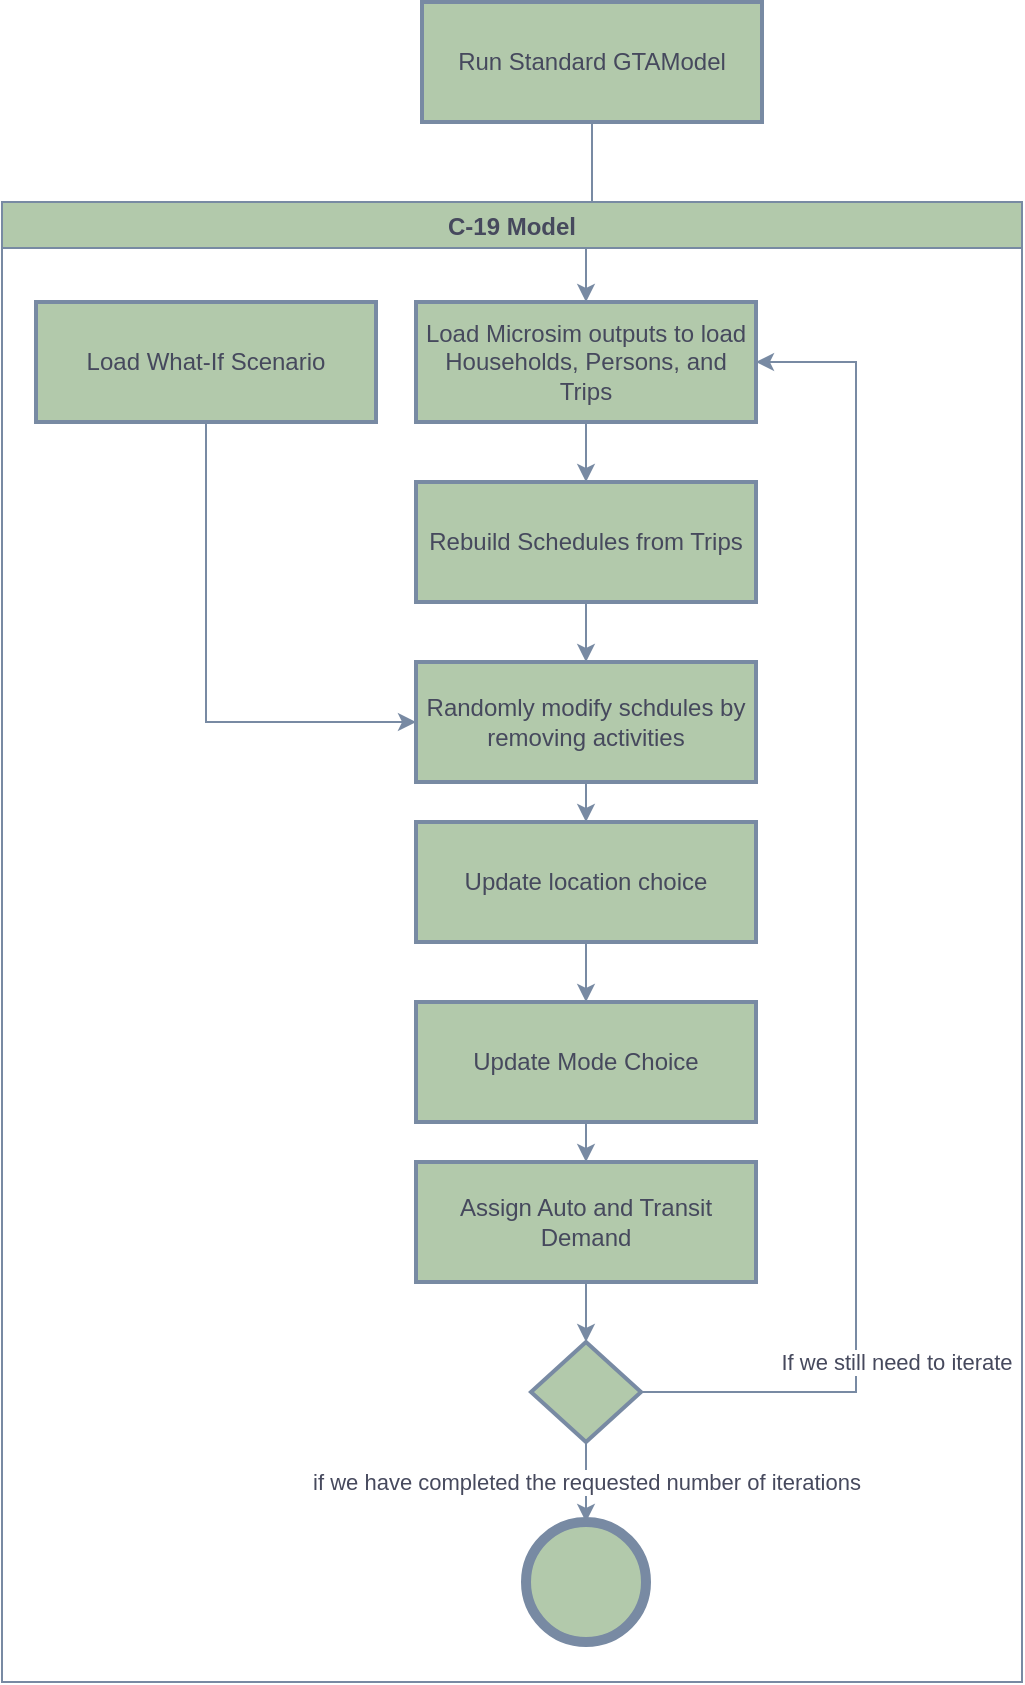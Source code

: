 <mxfile version="16.4.0" type="device"><diagram id="C5RBs43oDa-KdzZeNtuy" name="Page-1"><mxGraphModel dx="782" dy="1265" grid="1" gridSize="10" guides="1" tooltips="1" connect="1" arrows="1" fold="1" page="1" pageScale="1" pageWidth="827" pageHeight="1169" math="0" shadow="0"><root><mxCell id="WIyWlLk6GJQsqaUBKTNV-0"/><mxCell id="WIyWlLk6GJQsqaUBKTNV-1" parent="WIyWlLk6GJQsqaUBKTNV-0"/><mxCell id="Jy6xq5B35wQSYEYco4Ag-9" style="edgeStyle=orthogonalEdgeStyle;rounded=0;orthogonalLoop=1;jettySize=auto;html=1;exitX=0.5;exitY=1;exitDx=0;exitDy=0;entryX=0.5;entryY=0;entryDx=0;entryDy=0;strokeColor=#788AA3;fontColor=#46495D;" edge="1" parent="WIyWlLk6GJQsqaUBKTNV-1" source="Jy6xq5B35wQSYEYco4Ag-1" target="Jy6xq5B35wQSYEYco4Ag-7"><mxGeometry relative="1" as="geometry"/></mxCell><mxCell id="Jy6xq5B35wQSYEYco4Ag-1" value="Run Standard GTAModel" style="rounded=0;whiteSpace=wrap;html=1;absoluteArcSize=1;arcSize=14;strokeWidth=2;fillColor=#B2C9AB;strokeColor=#788AA3;fontColor=#46495D;" vertex="1" parent="WIyWlLk6GJQsqaUBKTNV-1"><mxGeometry x="240" y="540" width="170" height="60" as="geometry"/></mxCell><mxCell id="Jy6xq5B35wQSYEYco4Ag-8" value="C-19 Model" style="swimlane;fillColor=#B2C9AB;strokeColor=#788AA3;fontColor=#46495D;rounded=0;" vertex="1" parent="WIyWlLk6GJQsqaUBKTNV-1"><mxGeometry x="30" y="640" width="510" height="740" as="geometry"/></mxCell><mxCell id="Jy6xq5B35wQSYEYco4Ag-26" style="edgeStyle=orthogonalEdgeStyle;rounded=0;orthogonalLoop=1;jettySize=auto;html=1;exitX=0.5;exitY=1;exitDx=0;exitDy=0;entryX=0.5;entryY=0;entryDx=0;entryDy=0;strokeColor=#788AA3;fontColor=#46495D;" edge="1" parent="Jy6xq5B35wQSYEYco4Ag-8" source="Jy6xq5B35wQSYEYco4Ag-7" target="Jy6xq5B35wQSYEYco4Ag-11"><mxGeometry relative="1" as="geometry"/></mxCell><mxCell id="Jy6xq5B35wQSYEYco4Ag-7" value="Load Microsim outputs to load Households, Persons, and Trips" style="rounded=0;whiteSpace=wrap;html=1;absoluteArcSize=1;arcSize=14;strokeWidth=2;fillColor=#B2C9AB;strokeColor=#788AA3;fontColor=#46495D;" vertex="1" parent="Jy6xq5B35wQSYEYco4Ag-8"><mxGeometry x="207" y="50" width="170" height="60" as="geometry"/></mxCell><mxCell id="Jy6xq5B35wQSYEYco4Ag-13" style="edgeStyle=orthogonalEdgeStyle;rounded=0;orthogonalLoop=1;jettySize=auto;html=1;exitX=0.5;exitY=1;exitDx=0;exitDy=0;entryX=0;entryY=0.5;entryDx=0;entryDy=0;strokeColor=#788AA3;fontColor=#46495D;" edge="1" parent="Jy6xq5B35wQSYEYco4Ag-8" source="Jy6xq5B35wQSYEYco4Ag-10" target="Jy6xq5B35wQSYEYco4Ag-12"><mxGeometry relative="1" as="geometry"/></mxCell><mxCell id="Jy6xq5B35wQSYEYco4Ag-10" value="Load What-If Scenario" style="rounded=0;whiteSpace=wrap;html=1;absoluteArcSize=1;arcSize=14;strokeWidth=2;fillColor=#B2C9AB;strokeColor=#788AA3;fontColor=#46495D;" vertex="1" parent="Jy6xq5B35wQSYEYco4Ag-8"><mxGeometry x="17" y="50" width="170" height="60" as="geometry"/></mxCell><mxCell id="Jy6xq5B35wQSYEYco4Ag-25" style="edgeStyle=orthogonalEdgeStyle;rounded=0;orthogonalLoop=1;jettySize=auto;html=1;exitX=0.5;exitY=1;exitDx=0;exitDy=0;entryX=0.5;entryY=0;entryDx=0;entryDy=0;strokeColor=#788AA3;fontColor=#46495D;" edge="1" parent="Jy6xq5B35wQSYEYco4Ag-8" source="Jy6xq5B35wQSYEYco4Ag-11" target="Jy6xq5B35wQSYEYco4Ag-12"><mxGeometry relative="1" as="geometry"/></mxCell><mxCell id="Jy6xq5B35wQSYEYco4Ag-11" value="Rebuild Schedules from Trips" style="rounded=0;whiteSpace=wrap;html=1;absoluteArcSize=1;arcSize=14;strokeWidth=2;fillColor=#B2C9AB;strokeColor=#788AA3;fontColor=#46495D;" vertex="1" parent="Jy6xq5B35wQSYEYco4Ag-8"><mxGeometry x="207" y="140" width="170" height="60" as="geometry"/></mxCell><mxCell id="Jy6xq5B35wQSYEYco4Ag-24" style="edgeStyle=orthogonalEdgeStyle;rounded=0;orthogonalLoop=1;jettySize=auto;html=1;exitX=0.5;exitY=1;exitDx=0;exitDy=0;entryX=0.5;entryY=0;entryDx=0;entryDy=0;strokeColor=#788AA3;fontColor=#46495D;" edge="1" parent="Jy6xq5B35wQSYEYco4Ag-8" source="Jy6xq5B35wQSYEYco4Ag-12" target="Jy6xq5B35wQSYEYco4Ag-14"><mxGeometry relative="1" as="geometry"/></mxCell><mxCell id="Jy6xq5B35wQSYEYco4Ag-12" value="Randomly modify schdules by removing activities" style="rounded=0;whiteSpace=wrap;html=1;absoluteArcSize=1;arcSize=14;strokeWidth=2;fillColor=#B2C9AB;strokeColor=#788AA3;fontColor=#46495D;" vertex="1" parent="Jy6xq5B35wQSYEYco4Ag-8"><mxGeometry x="207" y="230" width="170" height="60" as="geometry"/></mxCell><mxCell id="Jy6xq5B35wQSYEYco4Ag-14" value="Update location choice" style="rounded=0;whiteSpace=wrap;html=1;absoluteArcSize=1;arcSize=14;strokeWidth=2;fillColor=#B2C9AB;strokeColor=#788AA3;fontColor=#46495D;" vertex="1" parent="Jy6xq5B35wQSYEYco4Ag-8"><mxGeometry x="207" y="310" width="170" height="60" as="geometry"/></mxCell><mxCell id="Jy6xq5B35wQSYEYco4Ag-22" style="edgeStyle=orthogonalEdgeStyle;rounded=0;orthogonalLoop=1;jettySize=auto;html=1;exitX=0.5;exitY=1;exitDx=0;exitDy=0;entryX=0.5;entryY=0;entryDx=0;entryDy=0;strokeColor=#788AA3;fontColor=#46495D;" edge="1" parent="Jy6xq5B35wQSYEYco4Ag-8" source="Jy6xq5B35wQSYEYco4Ag-15" target="Jy6xq5B35wQSYEYco4Ag-16"><mxGeometry relative="1" as="geometry"/></mxCell><mxCell id="Jy6xq5B35wQSYEYco4Ag-15" value="Update Mode Choice" style="rounded=0;whiteSpace=wrap;html=1;absoluteArcSize=1;arcSize=14;strokeWidth=2;fillColor=#B2C9AB;strokeColor=#788AA3;fontColor=#46495D;" vertex="1" parent="Jy6xq5B35wQSYEYco4Ag-8"><mxGeometry x="207" y="400" width="170" height="60" as="geometry"/></mxCell><mxCell id="Jy6xq5B35wQSYEYco4Ag-21" style="edgeStyle=orthogonalEdgeStyle;rounded=0;orthogonalLoop=1;jettySize=auto;html=1;exitX=0.5;exitY=1;exitDx=0;exitDy=0;entryX=0.5;entryY=0;entryDx=0;entryDy=0;entryPerimeter=0;strokeColor=#788AA3;fontColor=#46495D;" edge="1" parent="Jy6xq5B35wQSYEYco4Ag-8" source="Jy6xq5B35wQSYEYco4Ag-16" target="Jy6xq5B35wQSYEYco4Ag-17"><mxGeometry relative="1" as="geometry"/></mxCell><mxCell id="Jy6xq5B35wQSYEYco4Ag-16" value="Assign Auto and Transit Demand" style="rounded=0;whiteSpace=wrap;html=1;absoluteArcSize=1;arcSize=14;strokeWidth=2;fillColor=#B2C9AB;strokeColor=#788AA3;fontColor=#46495D;" vertex="1" parent="Jy6xq5B35wQSYEYco4Ag-8"><mxGeometry x="207" y="480" width="170" height="60" as="geometry"/></mxCell><mxCell id="Jy6xq5B35wQSYEYco4Ag-18" value="If we still need to iterate" style="edgeStyle=orthogonalEdgeStyle;rounded=0;orthogonalLoop=1;jettySize=auto;html=1;exitX=1;exitY=0.5;exitDx=0;exitDy=0;exitPerimeter=0;entryX=1;entryY=0.5;entryDx=0;entryDy=0;strokeColor=#788AA3;fontColor=#46495D;" edge="1" parent="Jy6xq5B35wQSYEYco4Ag-8" source="Jy6xq5B35wQSYEYco4Ag-17" target="Jy6xq5B35wQSYEYco4Ag-7"><mxGeometry x="-0.636" y="-20" relative="1" as="geometry"><Array as="points"><mxPoint x="427" y="595"/><mxPoint x="427" y="80"/></Array><mxPoint as="offset"/></mxGeometry></mxCell><mxCell id="Jy6xq5B35wQSYEYco4Ag-20" value="if we have completed the requested number of iterations" style="edgeStyle=orthogonalEdgeStyle;rounded=0;orthogonalLoop=1;jettySize=auto;html=1;exitX=0.5;exitY=1;exitDx=0;exitDy=0;exitPerimeter=0;entryX=0.5;entryY=0;entryDx=0;entryDy=0;strokeColor=#788AA3;fontColor=#46495D;" edge="1" parent="Jy6xq5B35wQSYEYco4Ag-8" source="Jy6xq5B35wQSYEYco4Ag-17" target="Jy6xq5B35wQSYEYco4Ag-19"><mxGeometry relative="1" as="geometry"/></mxCell><mxCell id="Jy6xq5B35wQSYEYco4Ag-17" value="" style="strokeWidth=2;html=1;shape=mxgraph.flowchart.decision;whiteSpace=wrap;fillColor=#B2C9AB;strokeColor=#788AA3;fontColor=#46495D;rounded=0;" vertex="1" parent="Jy6xq5B35wQSYEYco4Ag-8"><mxGeometry x="264.5" y="570" width="55" height="50" as="geometry"/></mxCell><mxCell id="Jy6xq5B35wQSYEYco4Ag-19" value="" style="shape=ellipse;html=1;dashed=0;whitespace=wrap;aspect=fixed;strokeWidth=5;perimeter=ellipsePerimeter;fillColor=#B2C9AB;strokeColor=#788AA3;fontColor=#46495D;rounded=0;" vertex="1" parent="Jy6xq5B35wQSYEYco4Ag-8"><mxGeometry x="262" y="660" width="60" height="60" as="geometry"/></mxCell><mxCell id="Jy6xq5B35wQSYEYco4Ag-23" style="edgeStyle=orthogonalEdgeStyle;rounded=0;orthogonalLoop=1;jettySize=auto;html=1;exitX=0.5;exitY=1;exitDx=0;exitDy=0;strokeColor=#788AA3;fontColor=#46495D;entryX=0.5;entryY=0;entryDx=0;entryDy=0;" edge="1" parent="Jy6xq5B35wQSYEYco4Ag-8" source="Jy6xq5B35wQSYEYco4Ag-14" target="Jy6xq5B35wQSYEYco4Ag-15"><mxGeometry relative="1" as="geometry"><mxPoint x="182" y="400" as="targetPoint"/></mxGeometry></mxCell></root></mxGraphModel></diagram></mxfile>